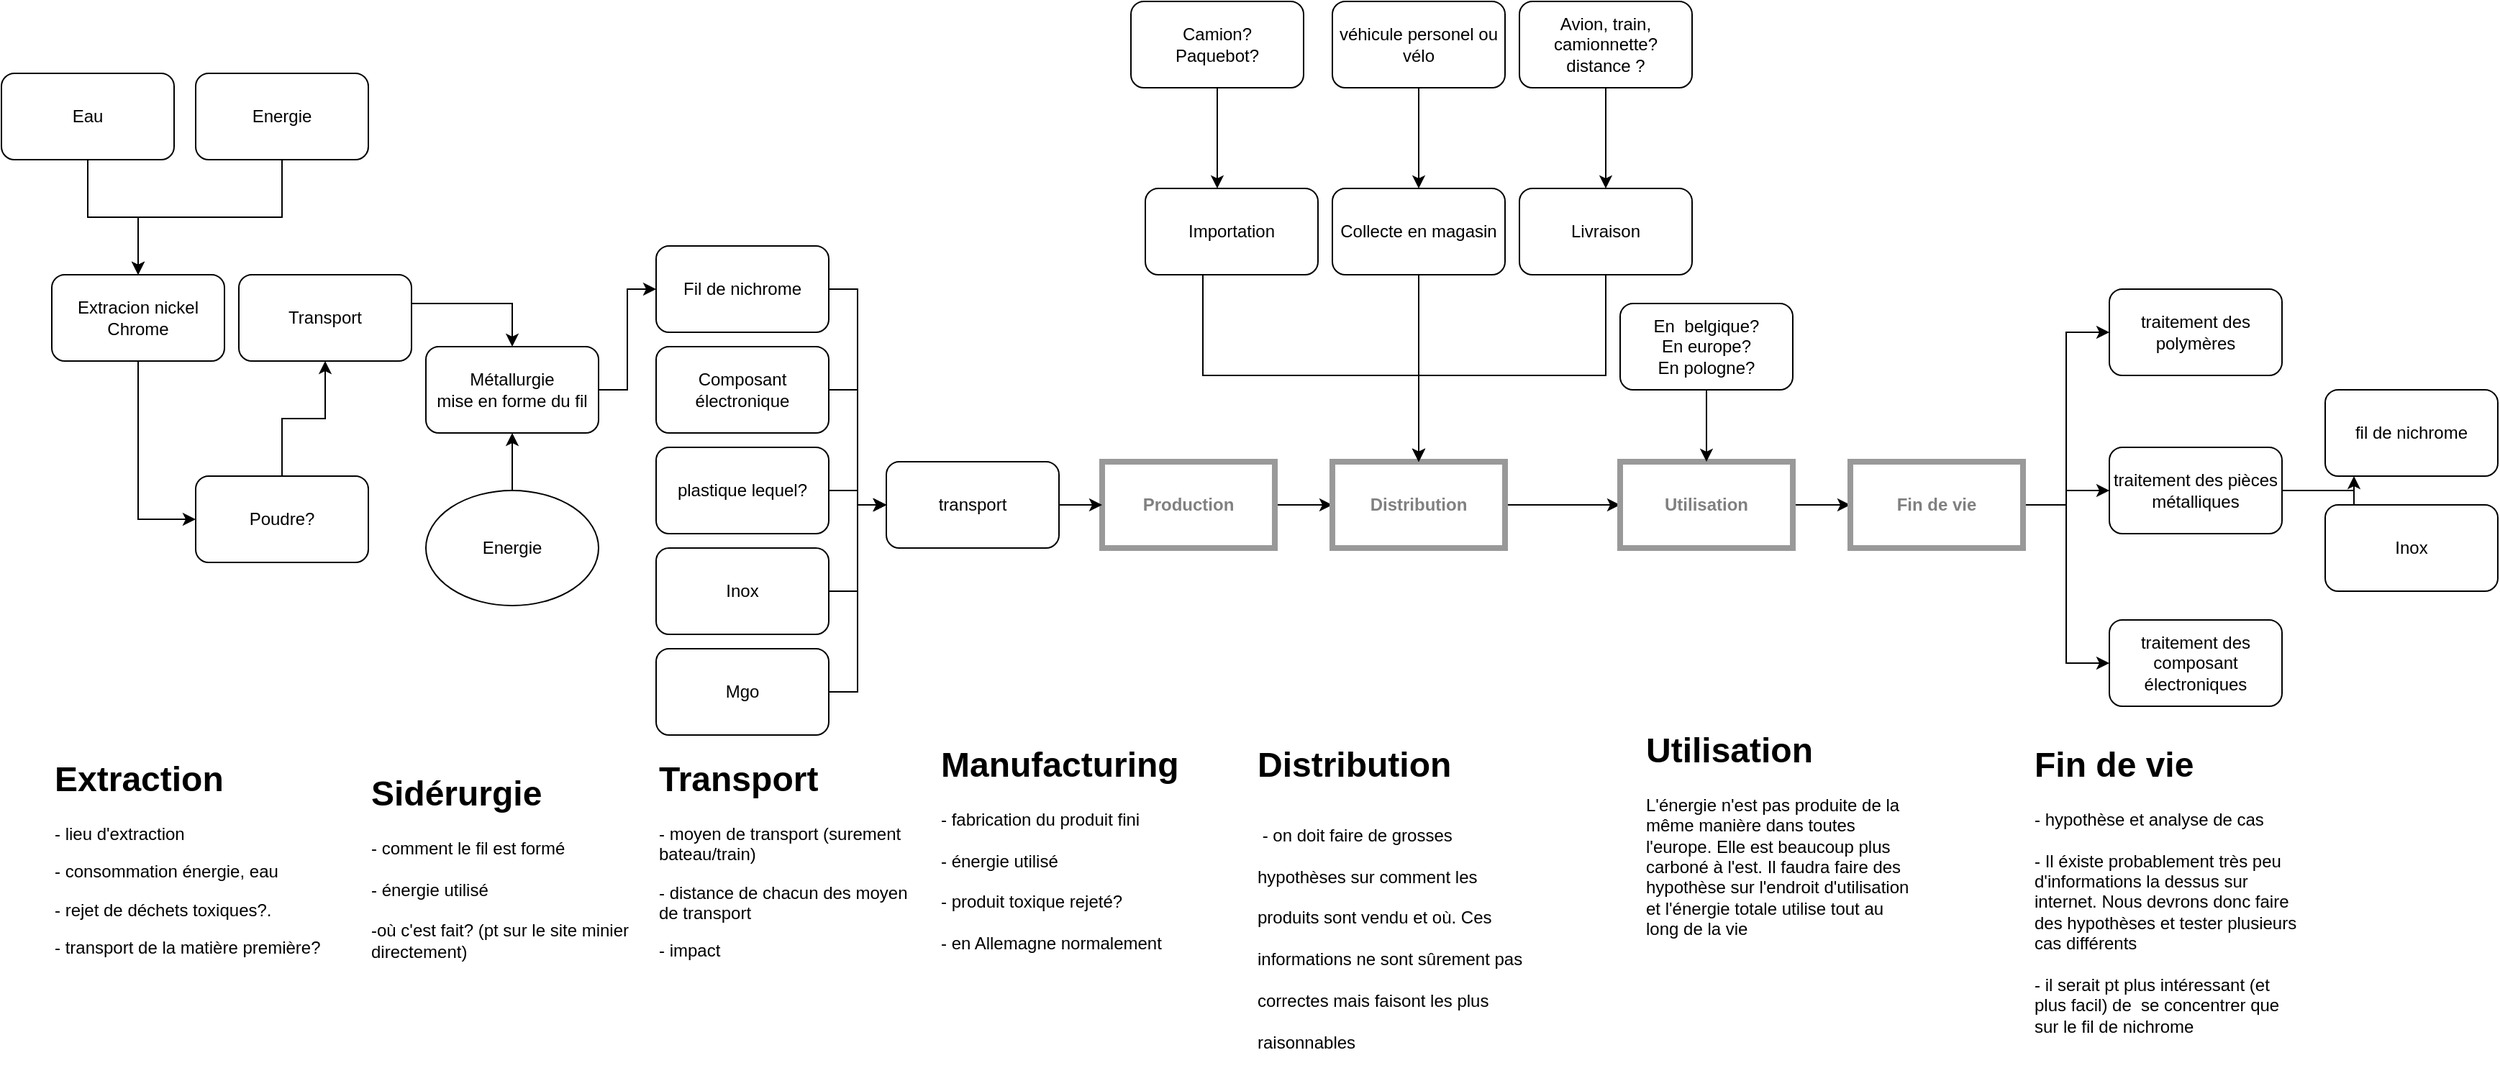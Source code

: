 <mxfile>
    <diagram name="Page-1" id="_muBPrpG7ApsDm3bkieO">
        <mxGraphModel dx="1598" dy="531" grid="1" gridSize="10" guides="1" tooltips="1" connect="1" arrows="1" fold="1" page="1" pageScale="1" pageWidth="827" pageHeight="1169" math="0" shadow="0">
            <root>
                <mxCell id="0"/>
                <mxCell id="1" parent="0"/>
                <mxCell id="_g_-pIgFg-YZKvBXQmOI-7" value="&lt;h1 style=&quot;margin-top: 0px;&quot;&gt;Extraction&lt;/h1&gt;&lt;p&gt;- lieu d&#39;extraction&lt;/p&gt;&lt;p&gt;- consommation énergie, eau&lt;/p&gt;&lt;p&gt;- rejet de déchets toxiques?.&lt;/p&gt;&lt;p&gt;- transport de la matière première?&lt;/p&gt;" style="text;html=1;whiteSpace=wrap;overflow=hidden;rounded=0;" parent="1" vertex="1">
                    <mxGeometry x="-356" y="700" width="190" height="220" as="geometry"/>
                </mxCell>
                <mxCell id="_g_-pIgFg-YZKvBXQmOI-10" style="edgeStyle=orthogonalEdgeStyle;rounded=0;orthogonalLoop=1;jettySize=auto;html=1;exitX=0.5;exitY=0;exitDx=0;exitDy=0;" parent="1" source="_g_-pIgFg-YZKvBXQmOI-8" target="_g_-pIgFg-YZKvBXQmOI-67" edge="1">
                    <mxGeometry relative="1" as="geometry">
                        <mxPoint x="-136" y="400" as="targetPoint"/>
                    </mxGeometry>
                </mxCell>
                <mxCell id="_g_-pIgFg-YZKvBXQmOI-8" value="Poudre?" style="rounded=1;whiteSpace=wrap;html=1;" parent="1" vertex="1">
                    <mxGeometry x="-256" y="510" width="120" height="60" as="geometry"/>
                </mxCell>
                <mxCell id="_g_-pIgFg-YZKvBXQmOI-80" style="edgeStyle=orthogonalEdgeStyle;rounded=0;orthogonalLoop=1;jettySize=auto;html=1;entryX=0;entryY=0.5;entryDx=0;entryDy=0;" parent="1" source="_g_-pIgFg-YZKvBXQmOI-11" target="_g_-pIgFg-YZKvBXQmOI-79" edge="1">
                    <mxGeometry relative="1" as="geometry"/>
                </mxCell>
                <mxCell id="_g_-pIgFg-YZKvBXQmOI-11" value="Fil de nichrome" style="rounded=1;whiteSpace=wrap;html=1;" parent="1" vertex="1">
                    <mxGeometry x="64" y="350" width="120" height="60" as="geometry"/>
                </mxCell>
                <mxCell id="_g_-pIgFg-YZKvBXQmOI-25" value="&lt;h1 style=&quot;margin-top: 0px;&quot;&gt;Transport&lt;/h1&gt;&lt;p&gt;- moyen de transport (surement bateau/train)&lt;/p&gt;&lt;p&gt;- distance de chacun des moyen de transport&lt;/p&gt;&lt;p&gt;- impact&lt;/p&gt;" style="text;html=1;whiteSpace=wrap;overflow=hidden;rounded=0;" parent="1" vertex="1">
                    <mxGeometry x="64" y="700" width="190" height="220" as="geometry"/>
                </mxCell>
                <mxCell id="_g_-pIgFg-YZKvBXQmOI-32" style="edgeStyle=orthogonalEdgeStyle;rounded=0;orthogonalLoop=1;jettySize=auto;html=1;exitX=0.5;exitY=1;exitDx=0;exitDy=0;" parent="1" edge="1">
                    <mxGeometry relative="1" as="geometry">
                        <mxPoint x="1030" y="420" as="sourcePoint"/>
                        <mxPoint x="1030" y="420" as="targetPoint"/>
                    </mxGeometry>
                </mxCell>
                <mxCell id="_g_-pIgFg-YZKvBXQmOI-37" style="edgeStyle=orthogonalEdgeStyle;rounded=0;orthogonalLoop=1;jettySize=auto;html=1;entryX=0.5;entryY=1;entryDx=0;entryDy=0;" parent="1" source="_g_-pIgFg-YZKvBXQmOI-36" target="_g_-pIgFg-YZKvBXQmOI-70" edge="1">
                    <mxGeometry relative="1" as="geometry">
                        <mxPoint x="9" y="580" as="targetPoint"/>
                    </mxGeometry>
                </mxCell>
                <mxCell id="_g_-pIgFg-YZKvBXQmOI-36" value="Energie" style="ellipse;whiteSpace=wrap;html=1;" parent="1" vertex="1">
                    <mxGeometry x="-96" y="520" width="120" height="80" as="geometry"/>
                </mxCell>
                <mxCell id="_g_-pIgFg-YZKvBXQmOI-38" value="&lt;h1 style=&quot;margin-top: 0px;&quot;&gt;&lt;span style=&quot;background-color: initial;&quot;&gt;Sidérurgie&lt;/span&gt;&lt;/h1&gt;&lt;div&gt;&lt;span style=&quot;background-color: initial;&quot;&gt;- comment le fil est formé&lt;/span&gt;&lt;/div&gt;&lt;div&gt;&lt;span style=&quot;background-color: initial;&quot;&gt;&lt;br&gt;&lt;/span&gt;&lt;/div&gt;&lt;div&gt;&lt;span style=&quot;background-color: initial;&quot;&gt;- énergie utilisé&lt;/span&gt;&lt;/div&gt;&lt;div&gt;&lt;span style=&quot;background-color: initial;&quot;&gt;&lt;br&gt;&lt;/span&gt;&lt;/div&gt;&lt;div&gt;&lt;span style=&quot;background-color: initial;&quot;&gt;-où c&#39;est fait? (pt sur le site minier directement)&lt;/span&gt;&lt;/div&gt;" style="text;html=1;whiteSpace=wrap;overflow=hidden;rounded=0;" parent="1" vertex="1">
                    <mxGeometry x="-136" y="710" width="190" height="220" as="geometry"/>
                </mxCell>
                <mxCell id="_g_-pIgFg-YZKvBXQmOI-39" value="&lt;h1 style=&quot;margin-top: 0px;&quot;&gt;Manufacturing&lt;/h1&gt;&lt;div&gt;&lt;span style=&quot;background-color: initial;&quot;&gt;- fabrication du produit fini&lt;/span&gt;&lt;/div&gt;&lt;div&gt;&lt;span style=&quot;background-color: initial;&quot;&gt;&lt;br&gt;&lt;/span&gt;&lt;/div&gt;&lt;div&gt;&lt;span style=&quot;background-color: initial;&quot;&gt;- énergie utilisé&lt;/span&gt;&lt;/div&gt;&lt;div&gt;&lt;span style=&quot;background-color: initial;&quot;&gt;&lt;br&gt;&lt;/span&gt;&lt;/div&gt;&lt;div&gt;&lt;span style=&quot;background-color: initial;&quot;&gt;- produit toxique rejeté?&lt;/span&gt;&lt;/div&gt;&lt;div&gt;&lt;span style=&quot;background-color: initial;&quot;&gt;&lt;br&gt;&lt;/span&gt;&lt;/div&gt;&lt;div&gt;- en Allemagne normalement&lt;/div&gt;" style="text;html=1;whiteSpace=wrap;overflow=hidden;rounded=0;" parent="1" vertex="1">
                    <mxGeometry x="260" y="690" width="190" height="220" as="geometry"/>
                </mxCell>
                <mxCell id="_g_-pIgFg-YZKvBXQmOI-54" value="&lt;h1 style=&quot;margin-top: 0px;&quot;&gt;Fin de vie&lt;/h1&gt;&lt;div&gt;&lt;span style=&quot;background-color: initial;&quot;&gt;- hypothèse et analyse de cas&lt;/span&gt;&lt;/div&gt;&lt;div&gt;&lt;br&gt;&lt;/div&gt;&lt;div&gt;- Il éxiste probablement très peu d&#39;informations la dessus sur internet. Nous devrons donc faire des hypothèses et tester plusieurs cas différents&lt;/div&gt;&lt;div&gt;&lt;br&gt;&lt;/div&gt;&lt;div&gt;- il serait pt plus intéressant (et plus facil) de&amp;nbsp; se concentrer que sur le fil de nichrome&lt;/div&gt;" style="text;html=1;whiteSpace=wrap;overflow=hidden;rounded=0;" parent="1" vertex="1">
                    <mxGeometry x="1020" y="690" width="190" height="220" as="geometry"/>
                </mxCell>
                <mxCell id="_g_-pIgFg-YZKvBXQmOI-103" style="edgeStyle=orthogonalEdgeStyle;rounded=0;orthogonalLoop=1;jettySize=auto;html=1;entryX=0;entryY=0.5;entryDx=0;entryDy=0;" parent="1" source="_g_-pIgFg-YZKvBXQmOI-55" target="_g_-pIgFg-YZKvBXQmOI-56" edge="1">
                    <mxGeometry relative="1" as="geometry"/>
                </mxCell>
                <mxCell id="_g_-pIgFg-YZKvBXQmOI-55" value="&lt;font color=&quot;#808080&quot;&gt;&lt;b&gt;Production&lt;/b&gt;&lt;/font&gt;" style="rounded=0;whiteSpace=wrap;html=1;strokeWidth=4;strokeColor=#999999;" parent="1" vertex="1">
                    <mxGeometry x="374" y="500" width="120" height="60" as="geometry"/>
                </mxCell>
                <mxCell id="_g_-pIgFg-YZKvBXQmOI-102" style="edgeStyle=orthogonalEdgeStyle;rounded=0;orthogonalLoop=1;jettySize=auto;html=1;entryX=0;entryY=0.5;entryDx=0;entryDy=0;" parent="1" source="_g_-pIgFg-YZKvBXQmOI-56" target="_g_-pIgFg-YZKvBXQmOI-57" edge="1">
                    <mxGeometry relative="1" as="geometry"/>
                </mxCell>
                <mxCell id="_g_-pIgFg-YZKvBXQmOI-56" value="&lt;font color=&quot;#808080&quot;&gt;&lt;b&gt;Distribution&lt;/b&gt;&lt;/font&gt;" style="rounded=0;whiteSpace=wrap;html=1;strokeWidth=4;strokeColor=#999999;" parent="1" vertex="1">
                    <mxGeometry x="534" y="500" width="120" height="60" as="geometry"/>
                </mxCell>
                <mxCell id="_g_-pIgFg-YZKvBXQmOI-104" style="edgeStyle=orthogonalEdgeStyle;rounded=0;orthogonalLoop=1;jettySize=auto;html=1;entryX=0;entryY=0.5;entryDx=0;entryDy=0;" parent="1" source="_g_-pIgFg-YZKvBXQmOI-57" target="_g_-pIgFg-YZKvBXQmOI-58" edge="1">
                    <mxGeometry relative="1" as="geometry"/>
                </mxCell>
                <mxCell id="_g_-pIgFg-YZKvBXQmOI-57" value="&lt;font color=&quot;#808080&quot;&gt;&lt;b&gt;Utilisation&lt;/b&gt;&lt;/font&gt;" style="rounded=0;whiteSpace=wrap;html=1;strokeWidth=4;strokeColor=#999999;" parent="1" vertex="1">
                    <mxGeometry x="734" y="500" width="120" height="60" as="geometry"/>
                </mxCell>
                <mxCell id="_g_-pIgFg-YZKvBXQmOI-117" style="edgeStyle=orthogonalEdgeStyle;rounded=0;orthogonalLoop=1;jettySize=auto;html=1;exitX=1;exitY=0.5;exitDx=0;exitDy=0;entryX=0;entryY=0.5;entryDx=0;entryDy=0;" parent="1" source="_g_-pIgFg-YZKvBXQmOI-58" target="_g_-pIgFg-YZKvBXQmOI-115" edge="1">
                    <mxGeometry relative="1" as="geometry"/>
                </mxCell>
                <mxCell id="_g_-pIgFg-YZKvBXQmOI-119" style="edgeStyle=orthogonalEdgeStyle;rounded=0;orthogonalLoop=1;jettySize=auto;html=1;entryX=0;entryY=0.5;entryDx=0;entryDy=0;" parent="1" source="_g_-pIgFg-YZKvBXQmOI-58" target="_g_-pIgFg-YZKvBXQmOI-114" edge="1">
                    <mxGeometry relative="1" as="geometry"/>
                </mxCell>
                <mxCell id="_g_-pIgFg-YZKvBXQmOI-120" style="edgeStyle=orthogonalEdgeStyle;rounded=0;orthogonalLoop=1;jettySize=auto;html=1;entryX=0;entryY=0.5;entryDx=0;entryDy=0;" parent="1" source="_g_-pIgFg-YZKvBXQmOI-58" target="_g_-pIgFg-YZKvBXQmOI-116" edge="1">
                    <mxGeometry relative="1" as="geometry"/>
                </mxCell>
                <mxCell id="_g_-pIgFg-YZKvBXQmOI-58" value="&lt;font color=&quot;#808080&quot;&gt;&lt;b&gt;Fin de vie&lt;/b&gt;&lt;/font&gt;" style="rounded=0;whiteSpace=wrap;html=1;strokeWidth=4;strokeColor=#999999;" parent="1" vertex="1">
                    <mxGeometry x="894" y="500" width="120" height="60" as="geometry"/>
                </mxCell>
                <mxCell id="_g_-pIgFg-YZKvBXQmOI-75" style="edgeStyle=orthogonalEdgeStyle;rounded=0;orthogonalLoop=1;jettySize=auto;html=1;entryX=0;entryY=0.5;entryDx=0;entryDy=0;" parent="1" source="_g_-pIgFg-YZKvBXQmOI-62" target="_g_-pIgFg-YZKvBXQmOI-8" edge="1">
                    <mxGeometry relative="1" as="geometry">
                        <Array as="points">
                            <mxPoint x="-296" y="540"/>
                        </Array>
                    </mxGeometry>
                </mxCell>
                <mxCell id="_g_-pIgFg-YZKvBXQmOI-62" value="Extracion nickel Chrome" style="rounded=1;whiteSpace=wrap;html=1;" parent="1" vertex="1">
                    <mxGeometry x="-356" y="370" width="120" height="60" as="geometry"/>
                </mxCell>
                <mxCell id="_g_-pIgFg-YZKvBXQmOI-128" style="edgeStyle=orthogonalEdgeStyle;rounded=0;orthogonalLoop=1;jettySize=auto;html=1;entryX=0.5;entryY=0;entryDx=0;entryDy=0;" parent="1" source="_g_-pIgFg-YZKvBXQmOI-63" target="_g_-pIgFg-YZKvBXQmOI-62" edge="1">
                    <mxGeometry relative="1" as="geometry"/>
                </mxCell>
                <mxCell id="_g_-pIgFg-YZKvBXQmOI-63" value="Energie" style="rounded=1;whiteSpace=wrap;html=1;" parent="1" vertex="1">
                    <mxGeometry x="-256" y="230" width="120" height="60" as="geometry"/>
                </mxCell>
                <mxCell id="_g_-pIgFg-YZKvBXQmOI-127" value="" style="edgeStyle=orthogonalEdgeStyle;rounded=0;orthogonalLoop=1;jettySize=auto;html=1;" parent="1" source="_g_-pIgFg-YZKvBXQmOI-64" target="_g_-pIgFg-YZKvBXQmOI-62" edge="1">
                    <mxGeometry relative="1" as="geometry"/>
                </mxCell>
                <mxCell id="_g_-pIgFg-YZKvBXQmOI-64" value="Eau" style="rounded=1;whiteSpace=wrap;html=1;" parent="1" vertex="1">
                    <mxGeometry x="-391" y="230" width="120" height="60" as="geometry"/>
                </mxCell>
                <mxCell id="_g_-pIgFg-YZKvBXQmOI-76" style="edgeStyle=orthogonalEdgeStyle;rounded=0;orthogonalLoop=1;jettySize=auto;html=1;entryX=0.5;entryY=0;entryDx=0;entryDy=0;" parent="1" source="_g_-pIgFg-YZKvBXQmOI-67" target="_g_-pIgFg-YZKvBXQmOI-70" edge="1">
                    <mxGeometry relative="1" as="geometry">
                        <Array as="points">
                            <mxPoint x="-136" y="400"/>
                            <mxPoint x="-136" y="390"/>
                            <mxPoint x="-36" y="390"/>
                        </Array>
                    </mxGeometry>
                </mxCell>
                <mxCell id="_g_-pIgFg-YZKvBXQmOI-67" value="Transport" style="rounded=1;whiteSpace=wrap;html=1;" parent="1" vertex="1">
                    <mxGeometry x="-226" y="370" width="120" height="60" as="geometry"/>
                </mxCell>
                <mxCell id="_g_-pIgFg-YZKvBXQmOI-77" style="edgeStyle=orthogonalEdgeStyle;rounded=0;orthogonalLoop=1;jettySize=auto;html=1;exitX=1;exitY=0.5;exitDx=0;exitDy=0;entryX=0;entryY=0.5;entryDx=0;entryDy=0;" parent="1" source="_g_-pIgFg-YZKvBXQmOI-70" target="_g_-pIgFg-YZKvBXQmOI-11" edge="1">
                    <mxGeometry relative="1" as="geometry">
                        <mxPoint x="-16" y="390" as="targetPoint"/>
                    </mxGeometry>
                </mxCell>
                <mxCell id="_g_-pIgFg-YZKvBXQmOI-70" value="Métallurgie&lt;div&gt;mise en forme du fil&lt;/div&gt;" style="rounded=1;whiteSpace=wrap;html=1;" parent="1" vertex="1">
                    <mxGeometry x="-96" y="420" width="120" height="60" as="geometry"/>
                </mxCell>
                <mxCell id="_g_-pIgFg-YZKvBXQmOI-91" style="edgeStyle=orthogonalEdgeStyle;rounded=0;orthogonalLoop=1;jettySize=auto;html=1;entryX=0;entryY=0.5;entryDx=0;entryDy=0;" parent="1" source="_g_-pIgFg-YZKvBXQmOI-79" target="_g_-pIgFg-YZKvBXQmOI-55" edge="1">
                    <mxGeometry relative="1" as="geometry"/>
                </mxCell>
                <mxCell id="_g_-pIgFg-YZKvBXQmOI-79" value="transport" style="rounded=1;whiteSpace=wrap;html=1;" parent="1" vertex="1">
                    <mxGeometry x="224" y="500" width="120" height="60" as="geometry"/>
                </mxCell>
                <mxCell id="_g_-pIgFg-YZKvBXQmOI-87" style="edgeStyle=orthogonalEdgeStyle;rounded=0;orthogonalLoop=1;jettySize=auto;html=1;entryX=0;entryY=0.5;entryDx=0;entryDy=0;" parent="1" source="_g_-pIgFg-YZKvBXQmOI-82" target="_g_-pIgFg-YZKvBXQmOI-79" edge="1">
                    <mxGeometry relative="1" as="geometry"/>
                </mxCell>
                <mxCell id="_g_-pIgFg-YZKvBXQmOI-82" value="Composant électronique" style="rounded=1;whiteSpace=wrap;html=1;" parent="1" vertex="1">
                    <mxGeometry x="64" y="420" width="120" height="60" as="geometry"/>
                </mxCell>
                <mxCell id="_g_-pIgFg-YZKvBXQmOI-88" style="edgeStyle=orthogonalEdgeStyle;rounded=0;orthogonalLoop=1;jettySize=auto;html=1;entryX=0;entryY=0.5;entryDx=0;entryDy=0;" parent="1" source="_g_-pIgFg-YZKvBXQmOI-83" target="_g_-pIgFg-YZKvBXQmOI-79" edge="1">
                    <mxGeometry relative="1" as="geometry"/>
                </mxCell>
                <mxCell id="_g_-pIgFg-YZKvBXQmOI-83" value="plastique lequel?&lt;span style=&quot;color: rgba(0, 0, 0, 0); font-family: monospace; font-size: 0px; text-align: start; text-wrap: nowrap;&quot;&gt;%3CmxGraphModel%3E%3Croot%3E%3CmxCell%20id%3D%220%22%2F%3E%3CmxCell%20id%3D%221%22%20parent%3D%220%22%2F%3E%3CmxCell%20id%3D%222%22%20value%3D%22%22%20style%3D%22rounded%3D1%3BwhiteSpace%3Dwrap%3Bhtml%3D1%3B%22%20vertex%3D%221%22%20parent%3D%221%22%3E%3CmxGeometry%20x%3D%22180%22%20y%3D%221180%22%20width%3D%22120%22%20height%3D%2260%22%20as%3D%22geometry%22%2F%3E%3C%2FmxCell%3E%3C%2Froot%3E%3C%2FmxGraphModel%3E&lt;/span&gt;" style="rounded=1;whiteSpace=wrap;html=1;" parent="1" vertex="1">
                    <mxGeometry x="64" y="490" width="120" height="60" as="geometry"/>
                </mxCell>
                <mxCell id="_g_-pIgFg-YZKvBXQmOI-89" style="edgeStyle=orthogonalEdgeStyle;rounded=0;orthogonalLoop=1;jettySize=auto;html=1;entryX=0;entryY=0.5;entryDx=0;entryDy=0;" parent="1" source="_g_-pIgFg-YZKvBXQmOI-84" target="_g_-pIgFg-YZKvBXQmOI-79" edge="1">
                    <mxGeometry relative="1" as="geometry"/>
                </mxCell>
                <mxCell id="_g_-pIgFg-YZKvBXQmOI-84" value="Inox&lt;span style=&quot;color: rgba(0, 0, 0, 0); font-family: monospace; font-size: 0px; text-align: start; text-wrap: nowrap;&quot;&gt;%3CmxGraphModel%3E%3Croot%3E%3CmxCell%20id%3D%220%22%2F%3E%3CmxCell%20id%3D%221%22%20parent%3D%220%22%2F%3E%3CmxCell%20id%3D%222%22%20value%3D%22plastique%20lequel%3F%26lt%3Bspan%20style%3D%26quot%3Bcolor%3A%20rgba(0%2C%200%2C%200%2C%200)%3B%20font-family%3A%20monospace%3B%20font-size%3A%200px%3B%20text-align%3A%20start%3B%20text-wrap%3A%20nowrap%3B%26quot%3B%26gt%3B%253CmxGraphModel%253E%253Croot%253E%253CmxCell%2520id%253D%25220%2522%252F%253E%253CmxCell%2520id%253D%25221%2522%2520parent%253D%25220%2522%252F%253E%253CmxCell%2520id%253D%25222%2522%2520value%253D%2522%2522%2520style%253D%2522rounded%253D1%253BwhiteSpace%253Dwrap%253Bhtml%253D1%253B%2522%2520vertex%253D%25221%2522%2520parent%253D%25221%2522%253E%253CmxGeometry%2520x%253D%2522180%2522%2520y%253D%25221180%2522%2520width%253D%2522120%2522%2520height%253D%252260%2522%2520as%253D%2522geometry%2522%252F%253E%253C%252FmxCell%253E%253C%252Froot%253E%253C%252FmxGraphModel%253E%26lt%3B%2Fspan%26gt%3B%22%20style%3D%22rounded%3D1%3BwhiteSpace%3Dwrap%3Bhtml%3D1%3B%22%20vertex%3D%221%22%20parent%3D%221%22%3E%3CmxGeometry%20x%3D%22180%22%20y%3D%221260%22%20width%3D%22120%22%20height%3D%2260%22%20as%3D%22geometry%22%2F%3E%3C%2FmxCell%3E%3C%2Froot%3E%3C%2FmxGraphModel%3E&lt;/span&gt;" style="rounded=1;whiteSpace=wrap;html=1;" parent="1" vertex="1">
                    <mxGeometry x="64" y="560" width="120" height="60" as="geometry"/>
                </mxCell>
                <mxCell id="_g_-pIgFg-YZKvBXQmOI-90" style="edgeStyle=orthogonalEdgeStyle;rounded=0;orthogonalLoop=1;jettySize=auto;html=1;entryX=0;entryY=0.5;entryDx=0;entryDy=0;" parent="1" source="_g_-pIgFg-YZKvBXQmOI-85" target="_g_-pIgFg-YZKvBXQmOI-79" edge="1">
                    <mxGeometry relative="1" as="geometry"/>
                </mxCell>
                <mxCell id="_g_-pIgFg-YZKvBXQmOI-85" value="Mgo" style="rounded=1;whiteSpace=wrap;html=1;" parent="1" vertex="1">
                    <mxGeometry x="64" y="630" width="120" height="60" as="geometry"/>
                </mxCell>
                <mxCell id="_g_-pIgFg-YZKvBXQmOI-96" style="edgeStyle=orthogonalEdgeStyle;rounded=0;orthogonalLoop=1;jettySize=auto;html=1;entryX=0.5;entryY=0;entryDx=0;entryDy=0;" parent="1" source="_g_-pIgFg-YZKvBXQmOI-93" target="_g_-pIgFg-YZKvBXQmOI-56" edge="1">
                    <mxGeometry relative="1" as="geometry">
                        <Array as="points">
                            <mxPoint x="444" y="440"/>
                            <mxPoint x="594" y="440"/>
                        </Array>
                    </mxGeometry>
                </mxCell>
                <mxCell id="_g_-pIgFg-YZKvBXQmOI-93" value="Importation&lt;span style=&quot;color: rgba(0, 0, 0, 0); font-family: monospace; font-size: 0px; text-align: start; text-wrap: nowrap;&quot;&gt;%3CmxGraphModel%3E%3Croot%3E%3CmxCell%20id%3D%220%22%2F%3E%3CmxCell%20id%3D%221%22%20parent%3D%220%22%2F%3E%3CmxCell%20id%3D%222%22%20value%3D%22Inox%26lt%3Bspan%20style%3D%26quot%3Bcolor%3A%20rgba(0%2C%200%2C%200%2C%200)%3B%20font-family%3A%20monospace%3B%20font-size%3A%200px%3B%20text-align%3A%20start%3B%20text-wrap%3A%20nowrap%3B%26quot%3B%26gt%3B%253CmxGraphModel%253E%253Croot%253E%253CmxCell%2520id%253D%25220%2522%252F%253E%253CmxCell%2520id%253D%25221%2522%2520parent%253D%25220%2522%252F%253E%253CmxCell%2520id%253D%25222%2522%2520value%253D%2522plastique%2520lequel%253F%2526lt%253Bspan%2520style%253D%2526quot%253Bcolor%253A%2520rgba(0%252C%25200%252C%25200%252C%25200)%253B%2520font-family%253A%2520monospace%253B%2520font-size%253A%25200px%253B%2520text-align%253A%2520start%253B%2520text-wrap%253A%2520nowrap%253B%2526quot%253B%2526gt%253B%25253CmxGraphModel%25253E%25253Croot%25253E%25253CmxCell%252520id%25253D%2525220%252522%25252F%25253E%25253CmxCell%252520id%25253D%2525221%252522%252520parent%25253D%2525220%252522%25252F%25253E%25253CmxCell%252520id%25253D%2525222%252522%252520value%25253D%252522%252522%252520style%25253D%252522rounded%25253D1%25253BwhiteSpace%25253Dwrap%25253Bhtml%25253D1%25253B%252522%252520vertex%25253D%2525221%252522%252520parent%25253D%2525221%252522%25253E%25253CmxGeometry%252520x%25253D%252522180%252522%252520y%25253D%2525221180%252522%252520width%25253D%252522120%252522%252520height%25253D%25252260%252522%252520as%25253D%252522geometry%252522%25252F%25253E%25253C%25252FmxCell%25253E%25253C%25252Froot%25253E%25253C%25252FmxGraphModel%25253E%2526lt%253B%252Fspan%2526gt%253B%2522%2520style%253D%2522rounded%253D1%253BwhiteSpace%253Dwrap%253Bhtml%253D1%253B%2522%2520vertex%253D%25221%2522%2520parent%253D%25221%2522%253E%253CmxGeometry%2520x%253D%2522180%2522%2520y%253D%25221260%2522%2520width%253D%2522120%2522%2520height%253D%252260%2522%2520as%253D%2522geometry%2522%252F%253E%253C%252FmxCell%253E%253C%252Froot%253E%253C%252FmxGraphModel%253E%26lt%3B%2Fspan%26gt%3B%22%20style%3D%22rounded%3D1%3BwhiteSpace%3Dwrap%3Bhtml%3D1%3B%22%20vertex%3D%221%22%20parent%3D%221%22%3E%3CmxGeometry%20x%3D%22170%22%20y%3D%221340%22%20width%3D%22120%22%20height%3D%2260%22%20as%3D%22geometry%22%2F%3E%3C%2FmxCell%3E%3C%2Froot%3E%3C%2FmxGraphModel%3E&lt;/span&gt;" style="rounded=1;whiteSpace=wrap;html=1;" parent="1" vertex="1">
                    <mxGeometry x="404" y="310" width="120" height="60" as="geometry"/>
                </mxCell>
                <mxCell id="_g_-pIgFg-YZKvBXQmOI-97" style="edgeStyle=orthogonalEdgeStyle;rounded=0;orthogonalLoop=1;jettySize=auto;html=1;entryX=0.5;entryY=0;entryDx=0;entryDy=0;" parent="1" source="_g_-pIgFg-YZKvBXQmOI-94" target="_g_-pIgFg-YZKvBXQmOI-56" edge="1">
                    <mxGeometry relative="1" as="geometry"/>
                </mxCell>
                <mxCell id="_g_-pIgFg-YZKvBXQmOI-94" value="Collecte en magasin" style="rounded=1;whiteSpace=wrap;html=1;" parent="1" vertex="1">
                    <mxGeometry x="534" y="310" width="120" height="60" as="geometry"/>
                </mxCell>
                <mxCell id="_g_-pIgFg-YZKvBXQmOI-98" style="edgeStyle=orthogonalEdgeStyle;rounded=0;orthogonalLoop=1;jettySize=auto;html=1;entryX=0.5;entryY=0;entryDx=0;entryDy=0;" parent="1" source="_g_-pIgFg-YZKvBXQmOI-95" target="_g_-pIgFg-YZKvBXQmOI-56" edge="1">
                    <mxGeometry relative="1" as="geometry">
                        <Array as="points">
                            <mxPoint x="724" y="440"/>
                            <mxPoint x="594" y="440"/>
                        </Array>
                    </mxGeometry>
                </mxCell>
                <mxCell id="_g_-pIgFg-YZKvBXQmOI-95" value="Livraison" style="rounded=1;whiteSpace=wrap;html=1;" parent="1" vertex="1">
                    <mxGeometry x="664" y="310" width="120" height="60" as="geometry"/>
                </mxCell>
                <mxCell id="_g_-pIgFg-YZKvBXQmOI-105" style="edgeStyle=orthogonalEdgeStyle;rounded=0;orthogonalLoop=1;jettySize=auto;html=1;entryX=0.5;entryY=0;entryDx=0;entryDy=0;" parent="1" source="_g_-pIgFg-YZKvBXQmOI-99" target="_g_-pIgFg-YZKvBXQmOI-94" edge="1">
                    <mxGeometry relative="1" as="geometry"/>
                </mxCell>
                <mxCell id="_g_-pIgFg-YZKvBXQmOI-99" value="véhicule personel ou vélo" style="rounded=1;whiteSpace=wrap;html=1;" parent="1" vertex="1">
                    <mxGeometry x="534" y="180" width="120" height="60" as="geometry"/>
                </mxCell>
                <mxCell id="_g_-pIgFg-YZKvBXQmOI-100" value="&lt;h1 style=&quot;margin-top: 0px;&quot;&gt;&lt;span style=&quot;background-color: initial;&quot;&gt;Distribution&lt;/span&gt;&lt;/h1&gt;&lt;h1 style=&quot;margin-top: 0px;&quot;&gt;&lt;span style=&quot;background-color: initial; font-size: 12px; font-weight: normal;&quot;&gt;&amp;nbsp;- on doit faire de grosses hypothèses sur comment les produits sont vendu et où. Ces informations ne sont sûrement pas correctes mais faisont les plus raisonnables&lt;/span&gt;&lt;/h1&gt;" style="text;html=1;whiteSpace=wrap;overflow=hidden;rounded=0;" parent="1" vertex="1">
                    <mxGeometry x="480" y="690" width="190" height="220" as="geometry"/>
                </mxCell>
                <mxCell id="_g_-pIgFg-YZKvBXQmOI-107" style="edgeStyle=orthogonalEdgeStyle;rounded=0;orthogonalLoop=1;jettySize=auto;html=1;entryX=0.5;entryY=0;entryDx=0;entryDy=0;" parent="1" source="_g_-pIgFg-YZKvBXQmOI-106" target="_g_-pIgFg-YZKvBXQmOI-95" edge="1">
                    <mxGeometry relative="1" as="geometry"/>
                </mxCell>
                <mxCell id="_g_-pIgFg-YZKvBXQmOI-106" value="Avion, train, camionnette?&lt;div&gt;distance ?&lt;/div&gt;" style="rounded=1;whiteSpace=wrap;html=1;" parent="1" vertex="1">
                    <mxGeometry x="664" y="180" width="120" height="60" as="geometry"/>
                </mxCell>
                <mxCell id="_g_-pIgFg-YZKvBXQmOI-109" style="edgeStyle=orthogonalEdgeStyle;rounded=0;orthogonalLoop=1;jettySize=auto;html=1;" parent="1" source="_g_-pIgFg-YZKvBXQmOI-108" edge="1">
                    <mxGeometry relative="1" as="geometry">
                        <mxPoint x="454" y="310" as="targetPoint"/>
                    </mxGeometry>
                </mxCell>
                <mxCell id="_g_-pIgFg-YZKvBXQmOI-108" value="Camion?&lt;div&gt;Paquebot?&lt;/div&gt;" style="rounded=1;whiteSpace=wrap;html=1;" parent="1" vertex="1">
                    <mxGeometry x="394" y="180" width="120" height="60" as="geometry"/>
                </mxCell>
                <mxCell id="_g_-pIgFg-YZKvBXQmOI-111" style="edgeStyle=orthogonalEdgeStyle;rounded=0;orthogonalLoop=1;jettySize=auto;html=1;entryX=0.5;entryY=0;entryDx=0;entryDy=0;" parent="1" source="_g_-pIgFg-YZKvBXQmOI-110" target="_g_-pIgFg-YZKvBXQmOI-57" edge="1">
                    <mxGeometry relative="1" as="geometry">
                        <mxPoint x="794" y="430" as="sourcePoint"/>
                    </mxGeometry>
                </mxCell>
                <mxCell id="_g_-pIgFg-YZKvBXQmOI-110" value="En&amp;nbsp; belgique?&lt;div&gt;En europe?&lt;/div&gt;&lt;div&gt;En pologne?&lt;/div&gt;" style="rounded=1;whiteSpace=wrap;html=1;" parent="1" vertex="1">
                    <mxGeometry x="734" y="390" width="120" height="60" as="geometry"/>
                </mxCell>
                <mxCell id="_g_-pIgFg-YZKvBXQmOI-112" value="&lt;h1 style=&quot;margin-top: 0px;&quot;&gt;Utilisation&lt;/h1&gt;&lt;div&gt;L&#39;énergie n&#39;est pas produite de la même manière dans toutes l&#39;europe. Elle est beaucoup plus carboné à l&#39;est. Il faudra faire des hypothèse sur l&#39;endroit d&#39;utilisation et l&#39;énergie totale utilise tout au long de la vie&lt;/div&gt;" style="text;html=1;whiteSpace=wrap;overflow=hidden;rounded=0;" parent="1" vertex="1">
                    <mxGeometry x="750" y="680" width="190" height="220" as="geometry"/>
                </mxCell>
                <mxCell id="_g_-pIgFg-YZKvBXQmOI-114" value="traitement des polymères" style="rounded=1;whiteSpace=wrap;html=1;" parent="1" vertex="1">
                    <mxGeometry x="1074" y="380" width="120" height="60" as="geometry"/>
                </mxCell>
                <mxCell id="_g_-pIgFg-YZKvBXQmOI-121" style="edgeStyle=orthogonalEdgeStyle;rounded=0;orthogonalLoop=1;jettySize=auto;html=1;exitX=1;exitY=0.5;exitDx=0;exitDy=0;" parent="1" source="_g_-pIgFg-YZKvBXQmOI-115" target="_g_-pIgFg-YZKvBXQmOI-118" edge="1">
                    <mxGeometry relative="1" as="geometry">
                        <Array as="points">
                            <mxPoint x="1244" y="520"/>
                            <mxPoint x="1244" y="480"/>
                        </Array>
                    </mxGeometry>
                </mxCell>
                <mxCell id="_g_-pIgFg-YZKvBXQmOI-124" style="edgeStyle=orthogonalEdgeStyle;rounded=0;orthogonalLoop=1;jettySize=auto;html=1;exitX=1;exitY=0.5;exitDx=0;exitDy=0;entryX=0;entryY=0.5;entryDx=0;entryDy=0;" parent="1" source="_g_-pIgFg-YZKvBXQmOI-115" target="_g_-pIgFg-YZKvBXQmOI-122" edge="1">
                    <mxGeometry relative="1" as="geometry">
                        <Array as="points">
                            <mxPoint x="1244" y="520"/>
                            <mxPoint x="1244" y="560"/>
                        </Array>
                    </mxGeometry>
                </mxCell>
                <mxCell id="_g_-pIgFg-YZKvBXQmOI-115" value="traitement des pièces métalliques&lt;span style=&quot;color: rgba(0, 0, 0, 0); font-family: monospace; font-size: 0px; text-align: start; text-wrap: nowrap;&quot;&gt;%3CmxGraphModel%3E%3Croot%3E%3CmxCell%20id%3D%220%22%2F%3E%3CmxCell%20id%3D%221%22%20parent%3D%220%22%2F%3E%3CmxCell%20id%3D%222%22%20value%3D%22traitement%20des%20polym%C3%A8res%22%20style%3D%22rounded%3D1%3BwhiteSpace%3Dwrap%3Bhtml%3D1%3B%22%20vertex%3D%221%22%20parent%3D%221%22%3E%3CmxGeometry%20x%3D%221260%22%20y%3D%221060%22%20width%3D%22120%22%20height%3D%2260%22%20as%3D%22geometry%22%2F%3E%3C%2FmxCell%3E%3C%2Froot%3E%3C%2FmxGraphModel%3E&lt;/span&gt;&lt;span style=&quot;color: rgba(0, 0, 0, 0); font-family: monospace; font-size: 0px; text-align: start; text-wrap: nowrap;&quot;&gt;%3CmxGraphModel%3E%3Croot%3E%3CmxCell%20id%3D%220%22%2F%3E%3CmxCell%20id%3D%221%22%20parent%3D%220%22%2F%3E%3CmxCell%20id%3D%222%22%20value%3D%22traitement%20des%20polym%C3%A8res%22%20style%3D%22rounded%3D1%3BwhiteSpace%3Dwrap%3Bhtml%3D1%3B%22%20vertex%3D%221%22%20parent%3D%221%22%3E%3CmxGeometry%20x%3D%221260%22%20y%3D%221060%22%20width%3D%22120%22%20height%3D%2260%22%20as%3D%22geometry%22%2F%3E%3C%2FmxCell%3E%3C%2Froot%3E%3C%2FmxGraphModel%3E&lt;/span&gt;&lt;span style=&quot;color: rgba(0, 0, 0, 0); font-family: monospace; font-size: 0px; text-align: start; text-wrap: nowrap;&quot;&gt;%3CmxGraphModel%3E%3Croot%3E%3CmxCell%20id%3D%220%22%2F%3E%3CmxCell%20id%3D%221%22%20parent%3D%220%22%2F%3E%3CmxCell%20id%3D%222%22%20value%3D%22traitement%20des%20polym%C3%A8res%22%20style%3D%22rounded%3D1%3BwhiteSpace%3Dwrap%3Bhtml%3D1%3B%22%20vertex%3D%221%22%20parent%3D%221%22%3E%3CmxGeometry%20x%3D%221260%22%20y%3D%221060%22%20width%3D%22120%22%20height%3D%2260%22%20as%3D%22geometry%22%2F%3E%3C%2FmxCell%3E%3C%2Froot%3E%3C%2FmxGraphModel%3&lt;/span&gt;" style="rounded=1;whiteSpace=wrap;html=1;" parent="1" vertex="1">
                    <mxGeometry x="1074" y="490" width="120" height="60" as="geometry"/>
                </mxCell>
                <mxCell id="_g_-pIgFg-YZKvBXQmOI-116" value="traitement des composant électroniques" style="rounded=1;whiteSpace=wrap;html=1;" parent="1" vertex="1">
                    <mxGeometry x="1074" y="610" width="120" height="60" as="geometry"/>
                </mxCell>
                <mxCell id="_g_-pIgFg-YZKvBXQmOI-118" value="fil de nichrome" style="rounded=1;whiteSpace=wrap;html=1;" parent="1" vertex="1">
                    <mxGeometry x="1224" y="450" width="120" height="60" as="geometry"/>
                </mxCell>
                <mxCell id="_g_-pIgFg-YZKvBXQmOI-122" value="Inox" style="rounded=1;whiteSpace=wrap;html=1;" parent="1" vertex="1">
                    <mxGeometry x="1224" y="530" width="120" height="60" as="geometry"/>
                </mxCell>
            </root>
        </mxGraphModel>
    </diagram>
</mxfile>